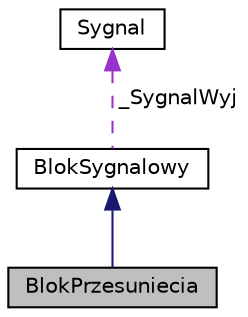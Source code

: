 digraph "BlokPrzesuniecia"
{
  edge [fontname="Helvetica",fontsize="10",labelfontname="Helvetica",labelfontsize="10"];
  node [fontname="Helvetica",fontsize="10",shape=record];
  Node1 [label="BlokPrzesuniecia",height=0.2,width=0.4,color="black", fillcolor="grey75", style="filled" fontcolor="black"];
  Node2 -> Node1 [dir="back",color="midnightblue",fontsize="10",style="solid",fontname="Helvetica"];
  Node2 [label="BlokSygnalowy",height=0.2,width=0.4,color="black", fillcolor="white", style="filled",URL="$class_blok_sygnalowy.html",tooltip="Modeluje najważniejsze elementy bloku sygnałowego. "];
  Node3 -> Node2 [dir="back",color="darkorchid3",fontsize="10",style="dashed",label=" _SygnalWyj" ,fontname="Helvetica"];
  Node3 [label="Sygnal",height=0.2,width=0.4,color="black", fillcolor="white", style="filled",URL="$class_sygnal.html",tooltip="Zawiera definicję klasy BlokBazowy. "];
}
